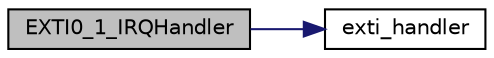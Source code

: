 digraph "EXTI0_1_IRQHandler"
{
 // INTERACTIVE_SVG=YES
 // LATEX_PDF_SIZE
  bgcolor="transparent";
  edge [fontname="Helvetica",fontsize="10",labelfontname="Helvetica",labelfontsize="10"];
  node [fontname="Helvetica",fontsize="10",shape=record];
  rankdir="LR";
  Node1 [label="EXTI0_1_IRQHandler",height=0.2,width=0.4,color="black", fillcolor="grey75", style="filled", fontcolor="black",tooltip="This function handles EXTI lines 0-1 interrupts."];
  Node1 -> Node2 [color="midnightblue",fontsize="10",style="solid",fontname="Helvetica"];
  Node2 [label="exti_handler",height=0.2,width=0.4,color="black",URL="$u0xx_2exti__handlers_8c.html#ace4802f0dcdcb019f1528b7e018fb5dd",tooltip=" "];
}
